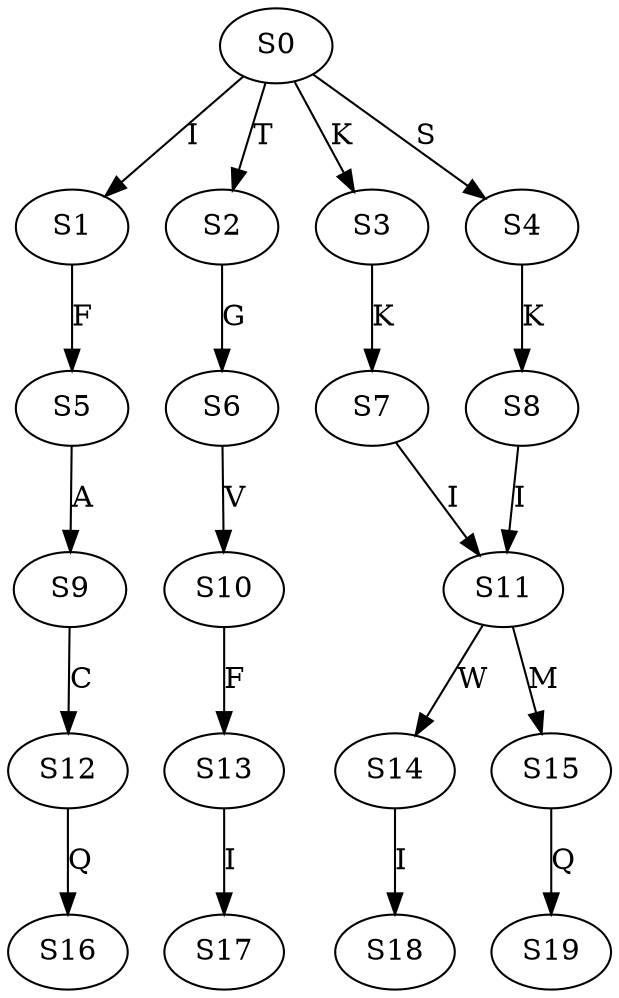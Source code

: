 strict digraph  {
	S0 -> S1 [ label = I ];
	S0 -> S2 [ label = T ];
	S0 -> S3 [ label = K ];
	S0 -> S4 [ label = S ];
	S1 -> S5 [ label = F ];
	S2 -> S6 [ label = G ];
	S3 -> S7 [ label = K ];
	S4 -> S8 [ label = K ];
	S5 -> S9 [ label = A ];
	S6 -> S10 [ label = V ];
	S7 -> S11 [ label = I ];
	S8 -> S11 [ label = I ];
	S9 -> S12 [ label = C ];
	S10 -> S13 [ label = F ];
	S11 -> S14 [ label = W ];
	S11 -> S15 [ label = M ];
	S12 -> S16 [ label = Q ];
	S13 -> S17 [ label = I ];
	S14 -> S18 [ label = I ];
	S15 -> S19 [ label = Q ];
}
